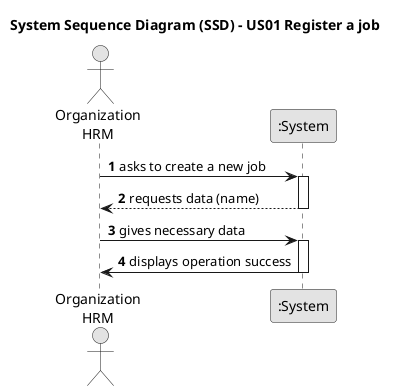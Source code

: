 @startuml
skinparam monochrome true
skinparam packageStyle rectangle
skinparam shadowing false

title System Sequence Diagram (SSD) - US01 Register a job

autonumber

actor "Organization\nHRM" as HRM
participant ":System" as System

    HRM -> System : asks to create a new job
    activate System

    System --> HRM : requests data (name)
    deactivate System

    HRM -> System : gives necessary data
    activate System

    System -> HRM : displays operation success
    deactivate System

@enduml
